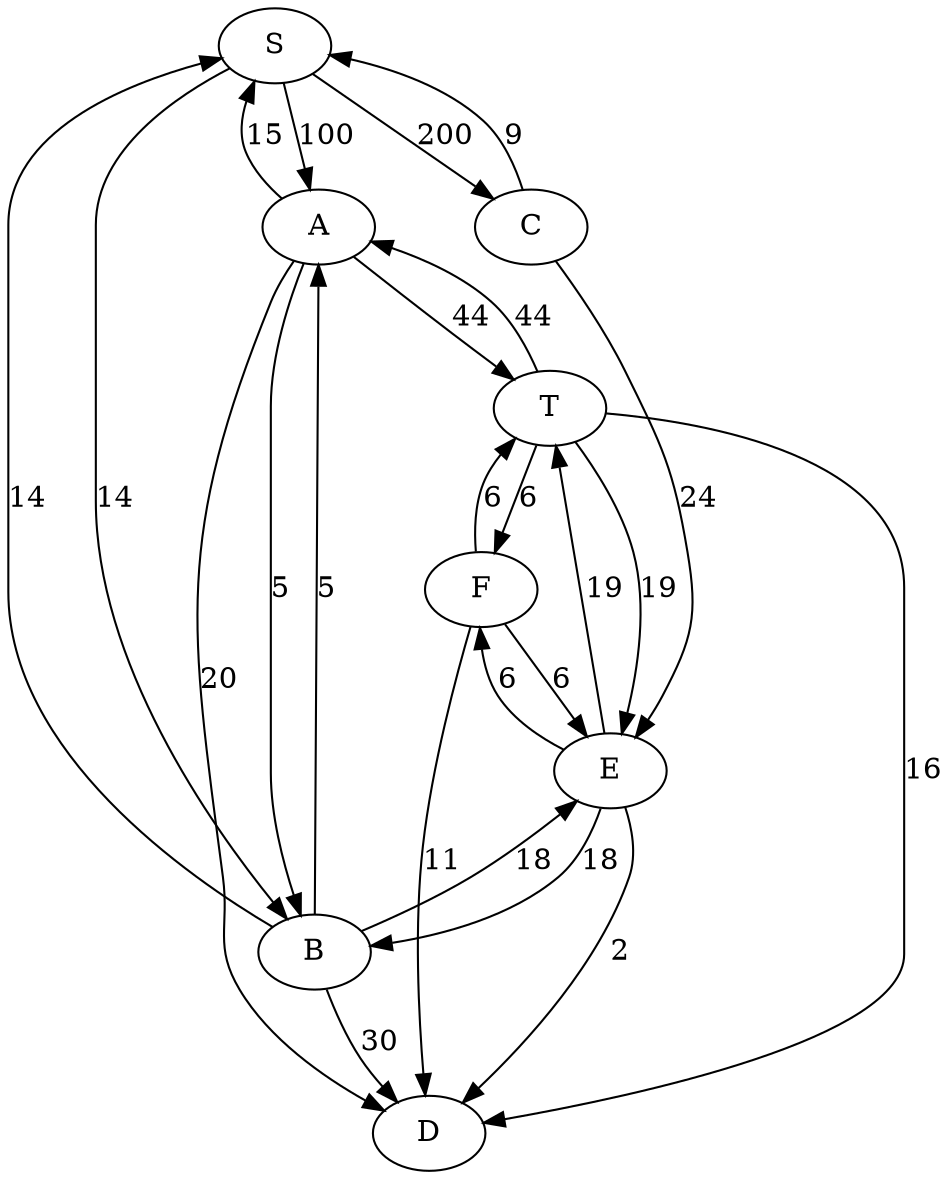 digraph testgraph002 {
	S -> A [label=100]
	S -> B [label=14]
	S -> C [label=200]
	A -> S [label=15]
	A -> B [label=5]
	A -> D [label=20]
	A -> T [label=44]
	B -> S [label=14]
	B -> A [label=5]
	B -> D [label=30]
	B -> E [label=18]
	C -> S [label=9]
	C -> E [label=24]
	E -> B [label=18]
	E -> D [label=2]
	E -> F [label=6]
	E -> T [label=19]
	F -> D [label=11]
	F -> E [label=6]
	F -> T [label=6]
	T -> A [label=44]
	T -> D [label=16]
	T -> F [label=6]
	T -> E [label=19]
}
